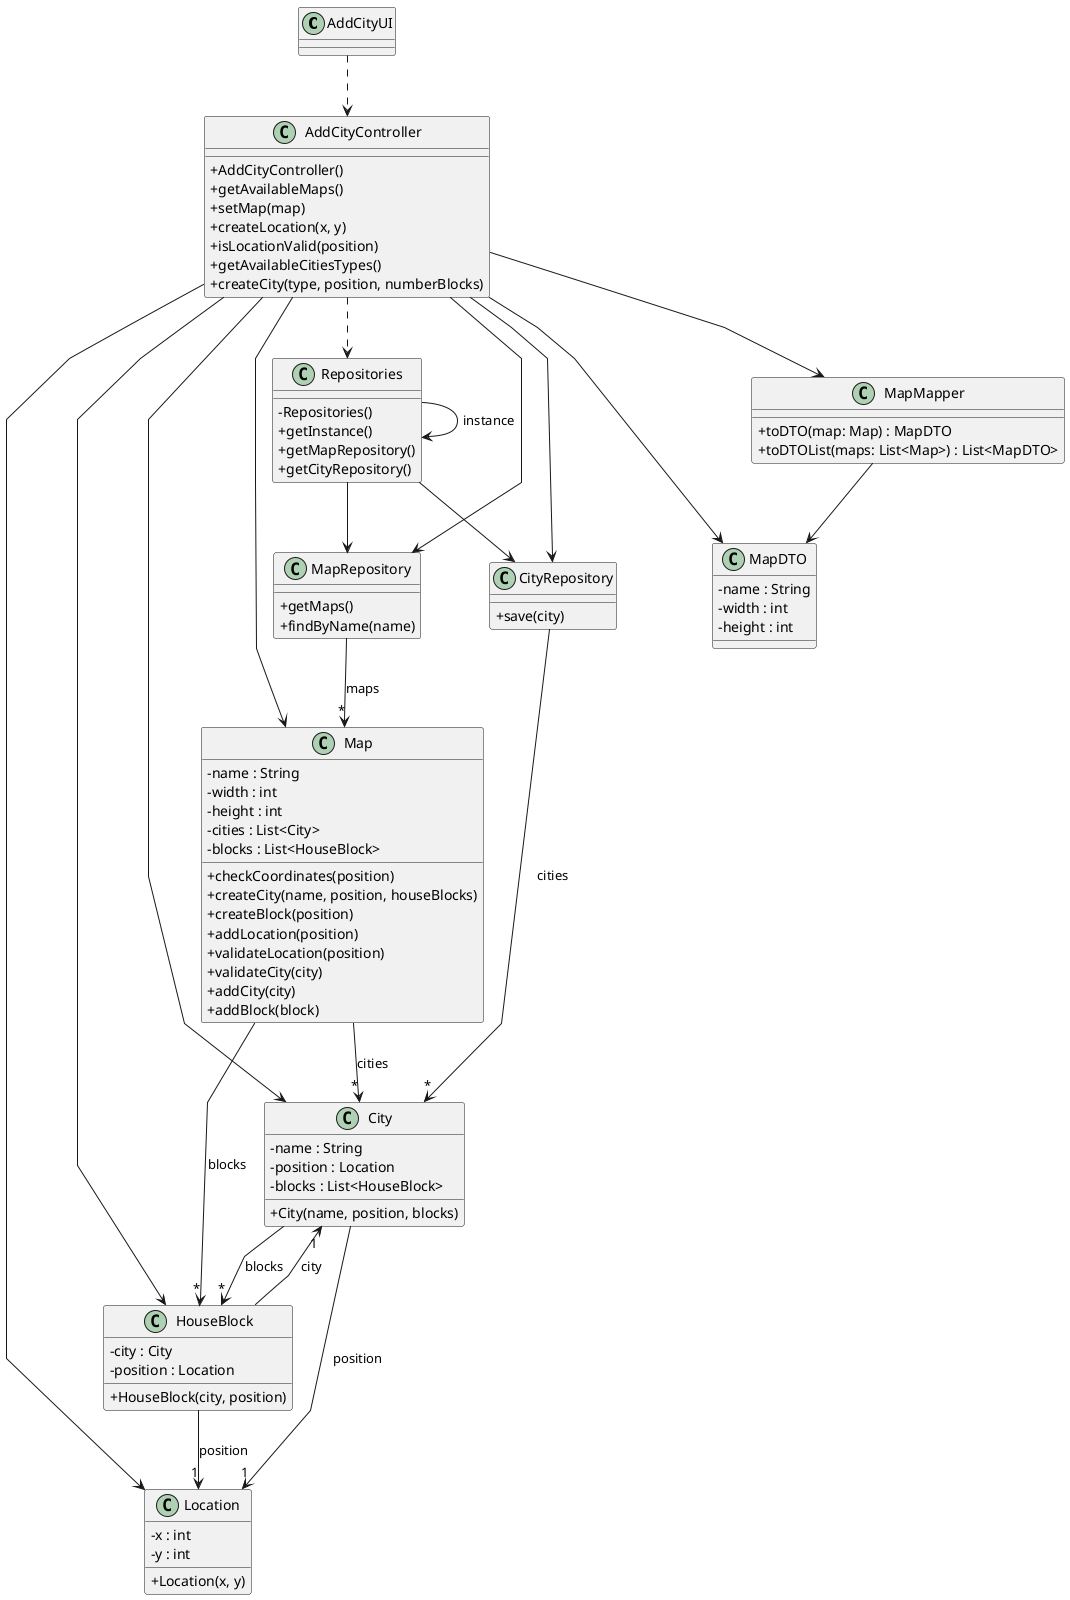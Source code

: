 @startuml
skinparam packageStyle rectangle
skinparam shadowing false
skinparam linetype polyline
skinparam classAttributeIconSize 0

class AddCityUI {
}

class AddCityController {
    + AddCityController()
    + getAvailableMaps()
    + setMap(map)
    + createLocation(x, y)
    + isLocationValid(position)
    + getAvailableCitiesTypes()
    + createCity(type, position, numberBlocks)
}

class Repositories {
    - Repositories()
    + getInstance()
    + getMapRepository()
    + getCityRepository()
}

class MapRepository {
    + getMaps()
    + findByName(name)
}

class CityRepository {
    + save(city)
}

class City {
    - name : String
    - position : Location
    - blocks : List<HouseBlock>
    + City(name, position, blocks)
}

class HouseBlock {
    - city : City
    - position : Location
    + HouseBlock(city, position)
}

class Map {
    - name : String
    - width : int
    - height : int
    - cities : List<City>
    - blocks : List<HouseBlock>
    + checkCoordinates(position)
    + createCity(name, position, houseBlocks)
    + createBlock(position)
    + addLocation(position)
    + validateLocation(position)
    + validateCity(city)
    + addCity(city)
    + addBlock(block)
}

class Location {
    - x : int
    - y : int
    + Location(x, y)
}

class MapMapper {
    + toDTO(map: Map) : MapDTO
    + toDTOList(maps: List<Map>) : List<MapDTO>
}

class MapDTO {
    - name : String
    - width : int
    - height : int
}

AddCityUI ..> AddCityController
AddCityController ..> Repositories
AddCityController --> MapRepository
AddCityController --> CityRepository
AddCityController --> Location
AddCityController --> City
AddCityController --> Map
AddCityController --> HouseBlock
AddCityController --> MapMapper
AddCityController --> MapDTO

Repositories --> MapRepository
Repositories --> CityRepository
Repositories -> Repositories : instance

MapRepository --> "*" Map : maps
CityRepository --> "*" City : cities

Map --> "*" City : cities
Map --> "*" HouseBlock : blocks
City --> "1" Location : position
City --> "*" HouseBlock : blocks
HouseBlock --> "1" City : city
HouseBlock --> "1" Location : position

MapMapper --> MapDTO

@enduml
